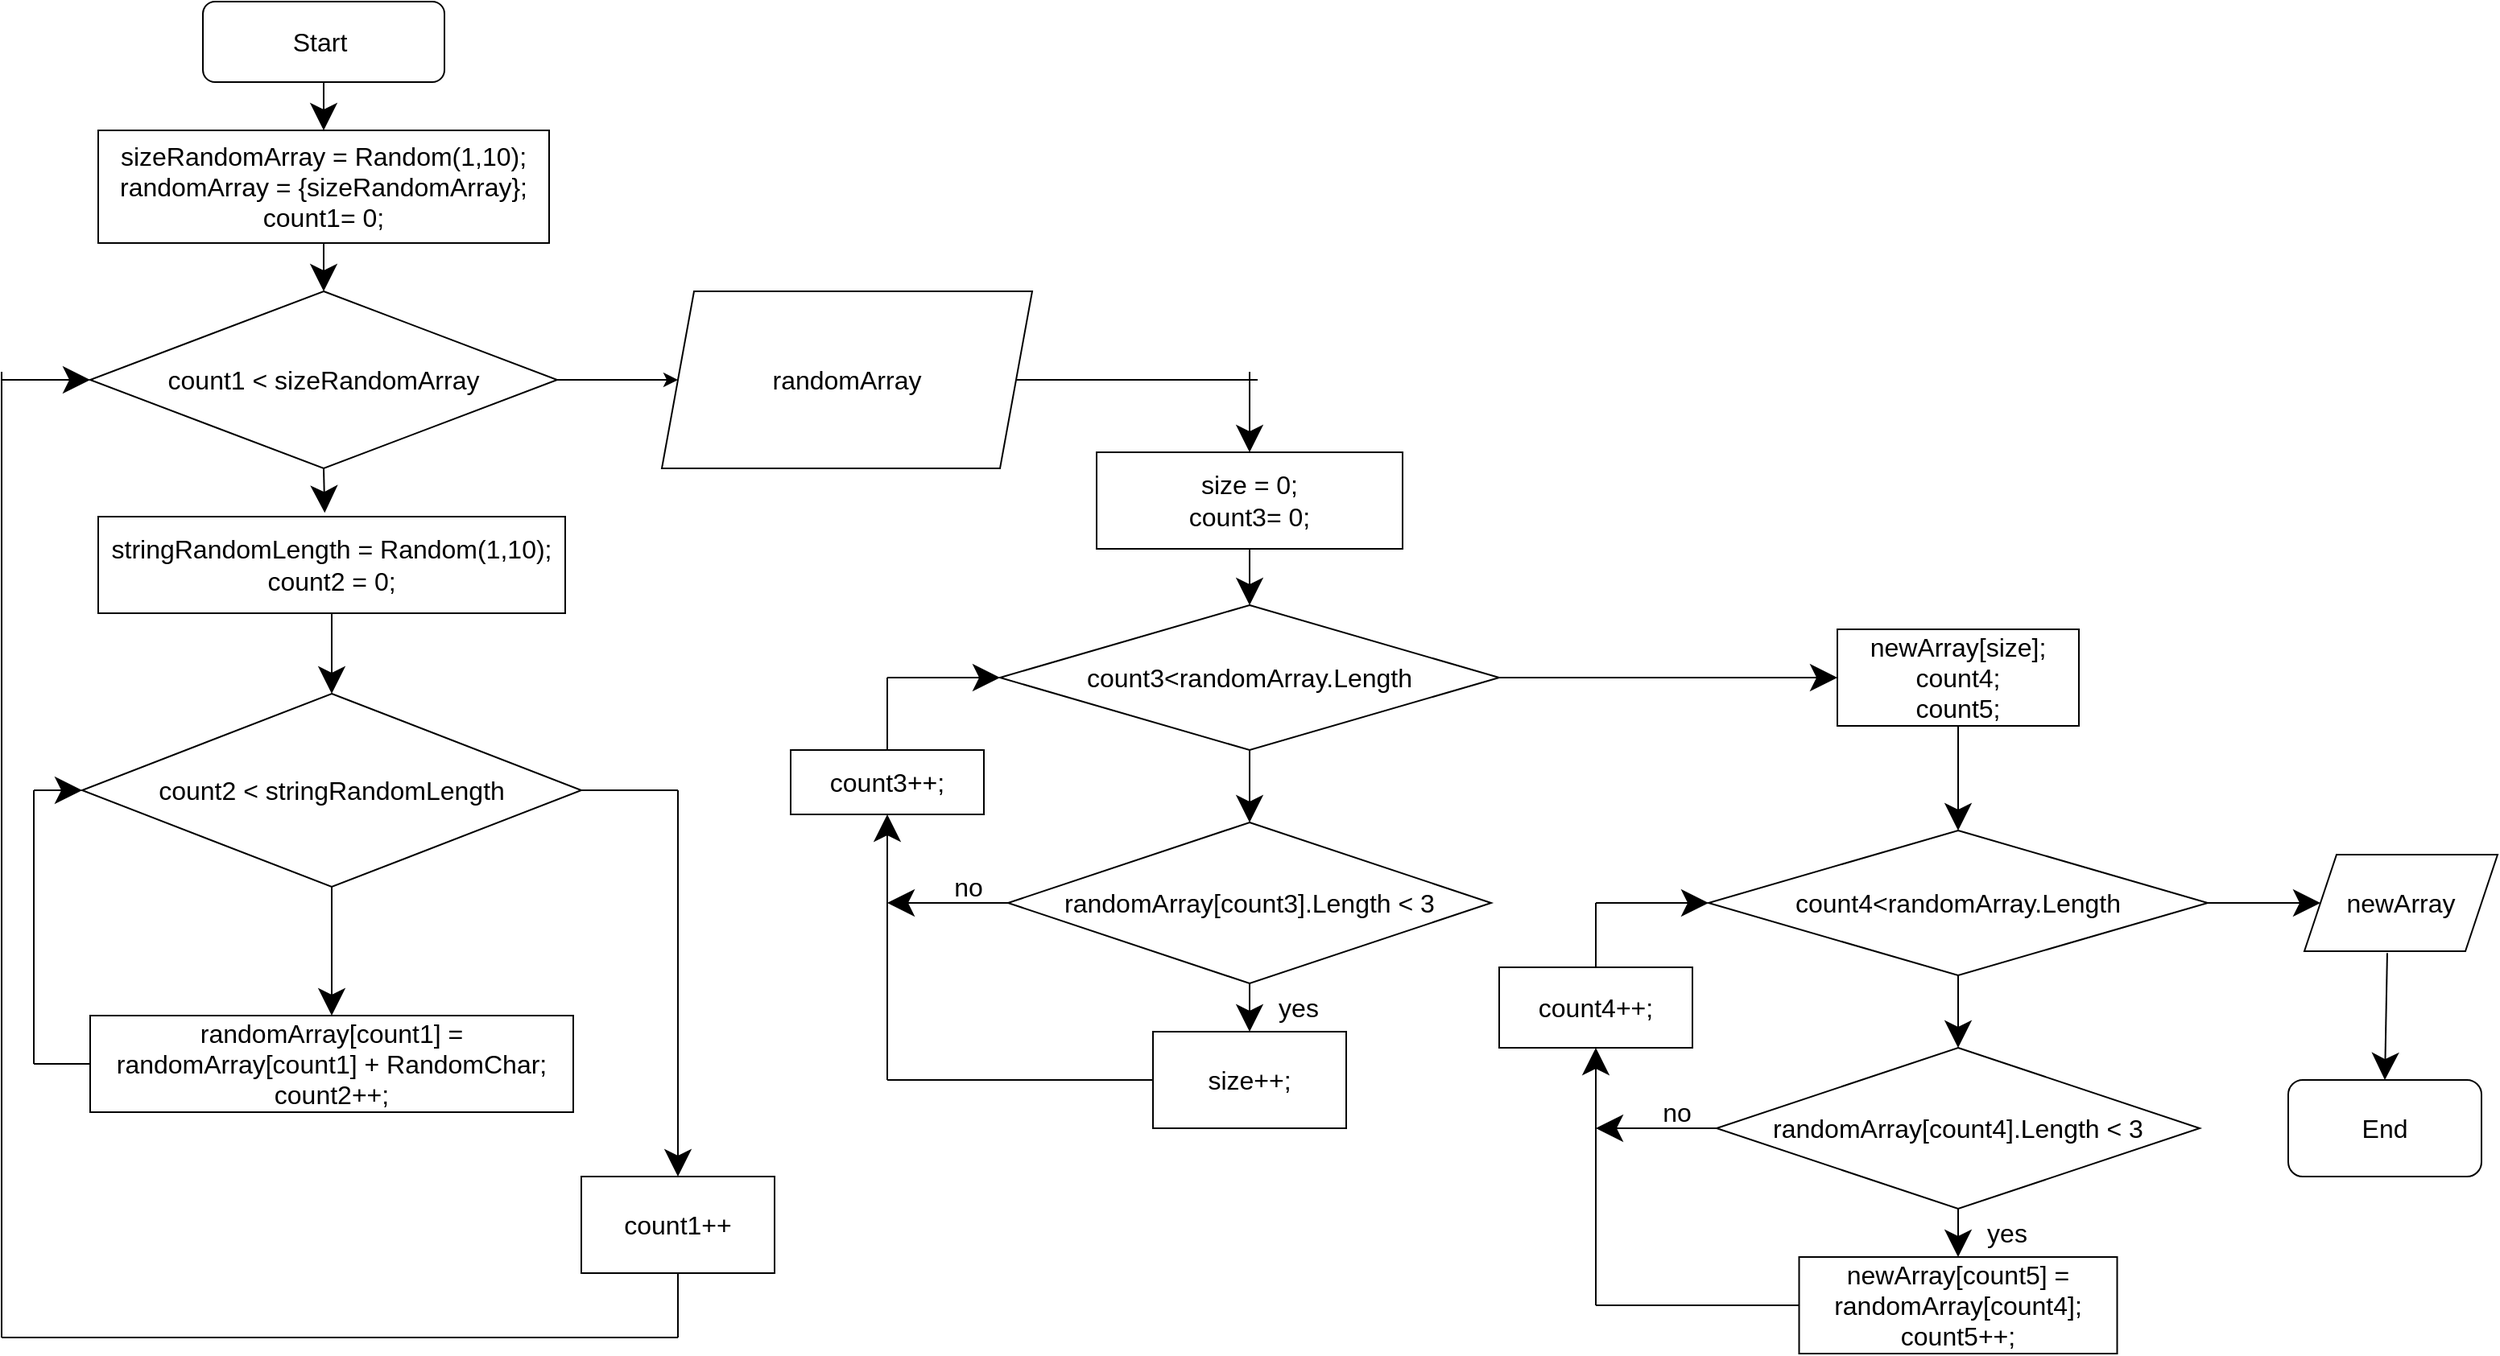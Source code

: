<mxfile version="20.6.0" type="device" pages="2"><diagram id="uVDQwKs4VyfqecEr76zb" name="Страница 1"><mxGraphModel dx="852" dy="427" grid="1" gridSize="10" guides="1" tooltips="1" connect="1" arrows="1" fold="1" page="1" pageScale="1" pageWidth="827" pageHeight="1169" math="0" shadow="0"><root><mxCell id="0"/><mxCell id="1" parent="0"/><mxCell id="crl4DcYy0J6W_6s_yPPT-1" value="&lt;font style=&quot;font-size: 16px;&quot;&gt;Start&amp;nbsp;&lt;/font&gt;" style="rounded=1;whiteSpace=wrap;html=1;" parent="1" vertex="1"><mxGeometry x="175" y="130" width="150" height="50" as="geometry"/></mxCell><mxCell id="crl4DcYy0J6W_6s_yPPT-2" value="sizeRandomArray = Random(1,10);&lt;br&gt;randomArray = {sizeRandomArray};&lt;br&gt;count1= 0;" style="rounded=0;whiteSpace=wrap;html=1;fontSize=16;" parent="1" vertex="1"><mxGeometry x="110" y="210" width="280" height="70" as="geometry"/></mxCell><mxCell id="crl4DcYy0J6W_6s_yPPT-6" style="edgeStyle=orthogonalEdgeStyle;rounded=0;orthogonalLoop=1;jettySize=auto;html=1;fontSize=16;exitX=1;exitY=0.5;exitDx=0;exitDy=0;" parent="1" source="crl4DcYy0J6W_6s_yPPT-3" edge="1"><mxGeometry relative="1" as="geometry"><mxPoint x="470" y="365" as="targetPoint"/></mxGeometry></mxCell><mxCell id="crl4DcYy0J6W_6s_yPPT-3" value="count1 &amp;lt; sizeRandomArray" style="rhombus;whiteSpace=wrap;html=1;fontSize=16;" parent="1" vertex="1"><mxGeometry x="105" y="310" width="290" height="110" as="geometry"/></mxCell><mxCell id="crl4DcYy0J6W_6s_yPPT-9" value="randomArray[count1] = randomArray[count1] + RandomChar;&lt;br&gt;count2++;" style="rounded=0;whiteSpace=wrap;html=1;fontSize=16;" parent="1" vertex="1"><mxGeometry x="105" y="760" width="300" height="60" as="geometry"/></mxCell><mxCell id="2eibodqOvMoK4F0CtURA-8" value="" style="endArrow=none;html=1;rounded=0;fontSize=12;startSize=14;endSize=14;sourcePerimeterSpacing=8;targetPerimeterSpacing=8;curved=1;" parent="1" edge="1"><mxGeometry width="50" height="50" relative="1" as="geometry"><mxPoint x="70" y="620" as="sourcePoint"/><mxPoint x="70" y="790" as="targetPoint"/></mxGeometry></mxCell><mxCell id="2eibodqOvMoK4F0CtURA-9" value="" style="endArrow=none;html=1;rounded=0;fontSize=12;startSize=14;endSize=14;sourcePerimeterSpacing=8;targetPerimeterSpacing=8;curved=1;entryX=0;entryY=0.5;entryDx=0;entryDy=0;" parent="1" target="crl4DcYy0J6W_6s_yPPT-9" edge="1"><mxGeometry width="50" height="50" relative="1" as="geometry"><mxPoint x="70" y="790" as="sourcePoint"/><mxPoint x="460" y="580" as="targetPoint"/></mxGeometry></mxCell><mxCell id="2eibodqOvMoK4F0CtURA-12" value="" style="endArrow=classic;html=1;rounded=0;fontSize=12;startSize=14;endSize=14;sourcePerimeterSpacing=8;targetPerimeterSpacing=8;curved=1;entryX=0;entryY=0.5;entryDx=0;entryDy=0;" parent="1" edge="1"><mxGeometry width="50" height="50" relative="1" as="geometry"><mxPoint x="70" y="620" as="sourcePoint"/><mxPoint x="100" y="620" as="targetPoint"/></mxGeometry></mxCell><mxCell id="2eibodqOvMoK4F0CtURA-14" value="" style="endArrow=none;html=1;rounded=0;fontSize=12;startSize=14;endSize=14;sourcePerimeterSpacing=8;targetPerimeterSpacing=8;curved=1;entryX=1;entryY=0.5;entryDx=0;entryDy=0;" parent="1" edge="1"><mxGeometry width="50" height="50" relative="1" as="geometry"><mxPoint x="470" y="620" as="sourcePoint"/><mxPoint x="410" y="620" as="targetPoint"/></mxGeometry></mxCell><mxCell id="2eibodqOvMoK4F0CtURA-16" value="count1++" style="rounded=0;whiteSpace=wrap;html=1;fontSize=16;" parent="1" vertex="1"><mxGeometry x="410" y="860" width="120" height="60" as="geometry"/></mxCell><mxCell id="2eibodqOvMoK4F0CtURA-19" value="" style="endArrow=none;html=1;rounded=0;fontSize=12;startSize=14;endSize=14;sourcePerimeterSpacing=8;targetPerimeterSpacing=8;curved=1;" parent="1" edge="1"><mxGeometry width="50" height="50" relative="1" as="geometry"><mxPoint x="470" y="960" as="sourcePoint"/><mxPoint x="50" y="960" as="targetPoint"/></mxGeometry></mxCell><mxCell id="2eibodqOvMoK4F0CtURA-20" value="" style="endArrow=none;html=1;rounded=0;fontSize=12;startSize=14;endSize=14;sourcePerimeterSpacing=8;targetPerimeterSpacing=8;curved=1;" parent="1" edge="1"><mxGeometry width="50" height="50" relative="1" as="geometry"><mxPoint x="50" y="960" as="sourcePoint"/><mxPoint x="50" y="360" as="targetPoint"/></mxGeometry></mxCell><mxCell id="2eibodqOvMoK4F0CtURA-22" value="" style="endArrow=classic;html=1;rounded=0;fontSize=12;startSize=14;endSize=14;sourcePerimeterSpacing=8;targetPerimeterSpacing=8;curved=1;entryX=0;entryY=0.5;entryDx=0;entryDy=0;" parent="1" target="crl4DcYy0J6W_6s_yPPT-3" edge="1"><mxGeometry width="50" height="50" relative="1" as="geometry"><mxPoint x="50" y="365" as="sourcePoint"/><mxPoint x="430" y="450" as="targetPoint"/></mxGeometry></mxCell><mxCell id="2eibodqOvMoK4F0CtURA-25" value="" style="endArrow=classic;html=1;rounded=0;fontSize=12;startSize=14;endSize=14;sourcePerimeterSpacing=8;targetPerimeterSpacing=8;curved=1;exitX=0.5;exitY=1;exitDx=0;exitDy=0;entryX=0.5;entryY=0;entryDx=0;entryDy=0;" parent="1" source="crl4DcYy0J6W_6s_yPPT-2" target="crl4DcYy0J6W_6s_yPPT-3" edge="1"><mxGeometry width="50" height="50" relative="1" as="geometry"><mxPoint x="400" y="330" as="sourcePoint"/><mxPoint x="450" y="280" as="targetPoint"/></mxGeometry></mxCell><mxCell id="2eibodqOvMoK4F0CtURA-26" value="" style="endArrow=classic;html=1;rounded=0;fontSize=12;startSize=14;endSize=14;sourcePerimeterSpacing=8;targetPerimeterSpacing=8;curved=1;exitX=0.5;exitY=1;exitDx=0;exitDy=0;entryX=0.5;entryY=0;entryDx=0;entryDy=0;" parent="1" source="crl4DcYy0J6W_6s_yPPT-1" target="crl4DcYy0J6W_6s_yPPT-2" edge="1"><mxGeometry width="50" height="50" relative="1" as="geometry"><mxPoint x="400" y="330" as="sourcePoint"/><mxPoint x="450" y="280" as="targetPoint"/></mxGeometry></mxCell><mxCell id="2eibodqOvMoK4F0CtURA-30" value="" style="endArrow=classic;html=1;rounded=0;fontSize=12;startSize=14;endSize=14;sourcePerimeterSpacing=8;targetPerimeterSpacing=8;curved=1;entryX=0.5;entryY=0;entryDx=0;entryDy=0;" parent="1" target="2eibodqOvMoK4F0CtURA-16" edge="1"><mxGeometry width="50" height="50" relative="1" as="geometry"><mxPoint x="470" y="620" as="sourcePoint"/><mxPoint x="270" y="780" as="targetPoint"/></mxGeometry></mxCell><mxCell id="2eibodqOvMoK4F0CtURA-31" value="" style="endArrow=none;html=1;rounded=0;fontSize=12;startSize=14;endSize=14;sourcePerimeterSpacing=8;targetPerimeterSpacing=8;curved=1;exitX=0.5;exitY=1;exitDx=0;exitDy=0;" parent="1" source="2eibodqOvMoK4F0CtURA-16" edge="1"><mxGeometry width="50" height="50" relative="1" as="geometry"><mxPoint x="220" y="830" as="sourcePoint"/><mxPoint x="470" y="960" as="targetPoint"/></mxGeometry></mxCell><mxCell id="2eibodqOvMoK4F0CtURA-32" value="stringRandomLength = Random(1,10);&lt;br&gt;count2 = 0;" style="rounded=0;whiteSpace=wrap;html=1;fontSize=16;" parent="1" vertex="1"><mxGeometry x="110" y="450" width="290" height="60" as="geometry"/></mxCell><mxCell id="2eibodqOvMoK4F0CtURA-33" value="count2 &amp;lt; stringRandomLength" style="rhombus;whiteSpace=wrap;html=1;fontSize=16;" parent="1" vertex="1"><mxGeometry x="100" y="560" width="310" height="120" as="geometry"/></mxCell><mxCell id="2eibodqOvMoK4F0CtURA-34" value="" style="endArrow=classic;html=1;rounded=0;fontSize=12;startSize=14;endSize=14;sourcePerimeterSpacing=8;targetPerimeterSpacing=8;curved=1;exitX=0.5;exitY=1;exitDx=0;exitDy=0;entryX=0.5;entryY=0;entryDx=0;entryDy=0;" parent="1" source="2eibodqOvMoK4F0CtURA-33" target="crl4DcYy0J6W_6s_yPPT-9" edge="1"><mxGeometry width="50" height="50" relative="1" as="geometry"><mxPoint x="380" y="700" as="sourcePoint"/><mxPoint x="430" y="650" as="targetPoint"/></mxGeometry></mxCell><mxCell id="2eibodqOvMoK4F0CtURA-35" value="" style="endArrow=classic;html=1;rounded=0;fontSize=12;startSize=14;endSize=14;sourcePerimeterSpacing=8;targetPerimeterSpacing=8;curved=1;exitX=0.5;exitY=1;exitDx=0;exitDy=0;entryX=0.485;entryY=-0.04;entryDx=0;entryDy=0;entryPerimeter=0;" parent="1" source="crl4DcYy0J6W_6s_yPPT-3" target="2eibodqOvMoK4F0CtURA-32" edge="1"><mxGeometry width="50" height="50" relative="1" as="geometry"><mxPoint x="380" y="600" as="sourcePoint"/><mxPoint x="430" y="550" as="targetPoint"/></mxGeometry></mxCell><mxCell id="2eibodqOvMoK4F0CtURA-36" value="" style="endArrow=classic;html=1;rounded=0;fontSize=12;startSize=14;endSize=14;sourcePerimeterSpacing=8;targetPerimeterSpacing=8;curved=1;exitX=0.5;exitY=1;exitDx=0;exitDy=0;entryX=0.5;entryY=0;entryDx=0;entryDy=0;" parent="1" source="2eibodqOvMoK4F0CtURA-32" target="2eibodqOvMoK4F0CtURA-33" edge="1"><mxGeometry width="50" height="50" relative="1" as="geometry"><mxPoint x="400" y="670" as="sourcePoint"/><mxPoint x="450" y="620" as="targetPoint"/></mxGeometry></mxCell><mxCell id="2eibodqOvMoK4F0CtURA-37" value="randomArray" style="shape=parallelogram;perimeter=parallelogramPerimeter;whiteSpace=wrap;html=1;fixedSize=1;fontSize=16;" parent="1" vertex="1"><mxGeometry x="460" y="310" width="230" height="110" as="geometry"/></mxCell><mxCell id="2eibodqOvMoK4F0CtURA-42" value="" style="endArrow=classic;html=1;rounded=0;fontSize=12;startSize=14;endSize=14;sourcePerimeterSpacing=8;targetPerimeterSpacing=8;curved=1;entryX=0.5;entryY=0;entryDx=0;entryDy=0;" parent="1" target="2eibodqOvMoK4F0CtURA-45" edge="1"><mxGeometry width="50" height="50" relative="1" as="geometry"><mxPoint x="825" y="360" as="sourcePoint"/><mxPoint x="780" y="365" as="targetPoint"/></mxGeometry></mxCell><mxCell id="2eibodqOvMoK4F0CtURA-45" value="size = 0;&lt;br&gt;count3= 0;" style="rounded=0;whiteSpace=wrap;html=1;fontSize=16;" parent="1" vertex="1"><mxGeometry x="730" y="410" width="190" height="60" as="geometry"/></mxCell><mxCell id="2eibodqOvMoK4F0CtURA-47" value="count3&amp;lt;randomArray.Length" style="rhombus;whiteSpace=wrap;html=1;fontSize=16;" parent="1" vertex="1"><mxGeometry x="670" y="505" width="310" height="90" as="geometry"/></mxCell><mxCell id="2eibodqOvMoK4F0CtURA-48" value="randomArray[count3].Length &amp;lt; 3" style="rhombus;whiteSpace=wrap;html=1;fontSize=16;" parent="1" vertex="1"><mxGeometry x="675" y="640" width="300" height="100" as="geometry"/></mxCell><mxCell id="2eibodqOvMoK4F0CtURA-49" value="size++;" style="rounded=0;whiteSpace=wrap;html=1;fontSize=16;" parent="1" vertex="1"><mxGeometry x="765" y="770" width="120" height="60" as="geometry"/></mxCell><mxCell id="2eibodqOvMoK4F0CtURA-51" value="" style="endArrow=classic;html=1;rounded=0;fontSize=12;startSize=14;endSize=14;sourcePerimeterSpacing=8;targetPerimeterSpacing=8;curved=1;exitX=0.5;exitY=1;exitDx=0;exitDy=0;entryX=0.5;entryY=0;entryDx=0;entryDy=0;" parent="1" source="2eibodqOvMoK4F0CtURA-48" target="2eibodqOvMoK4F0CtURA-49" edge="1"><mxGeometry width="50" height="50" relative="1" as="geometry"><mxPoint x="420" y="660" as="sourcePoint"/><mxPoint x="470" y="610" as="targetPoint"/></mxGeometry></mxCell><mxCell id="2eibodqOvMoK4F0CtURA-52" value="" style="endArrow=classic;html=1;rounded=0;fontSize=12;startSize=14;endSize=14;sourcePerimeterSpacing=8;targetPerimeterSpacing=8;curved=1;exitX=0.5;exitY=1;exitDx=0;exitDy=0;entryX=0.5;entryY=0;entryDx=0;entryDy=0;" parent="1" source="2eibodqOvMoK4F0CtURA-47" target="2eibodqOvMoK4F0CtURA-48" edge="1"><mxGeometry width="50" height="50" relative="1" as="geometry"><mxPoint x="420" y="660" as="sourcePoint"/><mxPoint x="470" y="610" as="targetPoint"/></mxGeometry></mxCell><mxCell id="2eibodqOvMoK4F0CtURA-53" value="" style="endArrow=classic;html=1;rounded=0;fontSize=12;startSize=14;endSize=14;sourcePerimeterSpacing=8;targetPerimeterSpacing=8;curved=1;exitX=0.5;exitY=1;exitDx=0;exitDy=0;entryX=0.5;entryY=0;entryDx=0;entryDy=0;" parent="1" source="2eibodqOvMoK4F0CtURA-45" target="2eibodqOvMoK4F0CtURA-47" edge="1"><mxGeometry width="50" height="50" relative="1" as="geometry"><mxPoint x="420" y="660" as="sourcePoint"/><mxPoint x="470" y="610" as="targetPoint"/></mxGeometry></mxCell><mxCell id="2eibodqOvMoK4F0CtURA-54" value="count3++;" style="rounded=0;whiteSpace=wrap;html=1;fontSize=16;" parent="1" vertex="1"><mxGeometry x="540" y="595" width="120" height="40" as="geometry"/></mxCell><mxCell id="2eibodqOvMoK4F0CtURA-55" value="" style="endArrow=classic;html=1;rounded=0;fontSize=12;startSize=14;endSize=14;sourcePerimeterSpacing=8;targetPerimeterSpacing=8;curved=1;entryX=0.5;entryY=1;entryDx=0;entryDy=0;" parent="1" target="2eibodqOvMoK4F0CtURA-54" edge="1"><mxGeometry width="50" height="50" relative="1" as="geometry"><mxPoint x="600" y="800" as="sourcePoint"/><mxPoint x="470" y="610" as="targetPoint"/></mxGeometry></mxCell><mxCell id="2eibodqOvMoK4F0CtURA-56" value="" style="endArrow=none;html=1;rounded=0;fontSize=12;startSize=14;endSize=14;sourcePerimeterSpacing=8;targetPerimeterSpacing=8;curved=1;entryX=0;entryY=0.5;entryDx=0;entryDy=0;" parent="1" target="2eibodqOvMoK4F0CtURA-49" edge="1"><mxGeometry width="50" height="50" relative="1" as="geometry"><mxPoint x="600" y="800" as="sourcePoint"/><mxPoint x="470" y="610" as="targetPoint"/></mxGeometry></mxCell><mxCell id="2eibodqOvMoK4F0CtURA-57" value="" style="endArrow=classic;html=1;rounded=0;fontSize=12;startSize=14;endSize=14;sourcePerimeterSpacing=8;targetPerimeterSpacing=8;curved=1;exitX=0;exitY=0.5;exitDx=0;exitDy=0;" parent="1" source="2eibodqOvMoK4F0CtURA-48" edge="1"><mxGeometry width="50" height="50" relative="1" as="geometry"><mxPoint x="420" y="660" as="sourcePoint"/><mxPoint x="600" y="690" as="targetPoint"/></mxGeometry></mxCell><mxCell id="2eibodqOvMoK4F0CtURA-58" value="" style="endArrow=classic;html=1;rounded=0;fontSize=12;startSize=14;endSize=14;sourcePerimeterSpacing=8;targetPerimeterSpacing=8;curved=1;entryX=0;entryY=0.5;entryDx=0;entryDy=0;" parent="1" target="2eibodqOvMoK4F0CtURA-47" edge="1"><mxGeometry width="50" height="50" relative="1" as="geometry"><mxPoint x="600" y="550" as="sourcePoint"/><mxPoint x="470" y="610" as="targetPoint"/></mxGeometry></mxCell><mxCell id="2eibodqOvMoK4F0CtURA-59" value="" style="endArrow=none;html=1;rounded=0;fontSize=12;startSize=14;endSize=14;sourcePerimeterSpacing=8;targetPerimeterSpacing=8;curved=1;exitX=0.5;exitY=0;exitDx=0;exitDy=0;" parent="1" source="2eibodqOvMoK4F0CtURA-54" edge="1"><mxGeometry width="50" height="50" relative="1" as="geometry"><mxPoint x="420" y="660" as="sourcePoint"/><mxPoint x="600" y="550" as="targetPoint"/></mxGeometry></mxCell><mxCell id="2eibodqOvMoK4F0CtURA-60" value="yes" style="text;html=1;align=center;verticalAlign=middle;resizable=0;points=[];autosize=1;strokeColor=none;fillColor=none;fontSize=16;" parent="1" vertex="1"><mxGeometry x="830" y="740" width="50" height="30" as="geometry"/></mxCell><mxCell id="2eibodqOvMoK4F0CtURA-61" value="no" style="text;html=1;align=center;verticalAlign=middle;resizable=0;points=[];autosize=1;strokeColor=none;fillColor=none;fontSize=16;" parent="1" vertex="1"><mxGeometry x="630" y="665" width="40" height="30" as="geometry"/></mxCell><mxCell id="2eibodqOvMoK4F0CtURA-62" value="" style="endArrow=classic;html=1;rounded=0;fontSize=12;startSize=14;endSize=14;sourcePerimeterSpacing=8;targetPerimeterSpacing=8;curved=1;exitX=1;exitY=0.5;exitDx=0;exitDy=0;entryX=0;entryY=0.5;entryDx=0;entryDy=0;" parent="1" source="2eibodqOvMoK4F0CtURA-47" target="2eibodqOvMoK4F0CtURA-63" edge="1"><mxGeometry width="50" height="50" relative="1" as="geometry"><mxPoint x="480" y="660" as="sourcePoint"/><mxPoint x="1030" y="550" as="targetPoint"/></mxGeometry></mxCell><mxCell id="2eibodqOvMoK4F0CtURA-63" value="newArray[size];&lt;br&gt;count4;&lt;br&gt;count5;" style="rounded=0;whiteSpace=wrap;html=1;fontSize=16;" parent="1" vertex="1"><mxGeometry x="1190" y="520" width="150" height="60" as="geometry"/></mxCell><mxCell id="2eibodqOvMoK4F0CtURA-64" value="randomArray[count4].Length &amp;lt; 3" style="rhombus;whiteSpace=wrap;html=1;fontSize=16;" parent="1" vertex="1"><mxGeometry x="1115" y="780" width="300" height="100" as="geometry"/></mxCell><mxCell id="2eibodqOvMoK4F0CtURA-66" value="" style="endArrow=classic;html=1;rounded=0;fontSize=12;startSize=14;endSize=14;sourcePerimeterSpacing=8;targetPerimeterSpacing=8;curved=1;exitX=0.5;exitY=1;exitDx=0;exitDy=0;entryX=0.5;entryY=0;entryDx=0;entryDy=0;" parent="1" source="2eibodqOvMoK4F0CtURA-64" edge="1"><mxGeometry width="50" height="50" relative="1" as="geometry"><mxPoint x="860" y="800" as="sourcePoint"/><mxPoint x="1265" y="910" as="targetPoint"/></mxGeometry></mxCell><mxCell id="2eibodqOvMoK4F0CtURA-67" value="" style="endArrow=classic;html=1;rounded=0;fontSize=12;startSize=14;endSize=14;sourcePerimeterSpacing=8;targetPerimeterSpacing=8;curved=1;exitX=0.5;exitY=1;exitDx=0;exitDy=0;entryX=0.5;entryY=0;entryDx=0;entryDy=0;" parent="1" source="2eibodqOvMoK4F0CtURA-76" target="2eibodqOvMoK4F0CtURA-64" edge="1"><mxGeometry width="50" height="50" relative="1" as="geometry"><mxPoint x="860" y="800" as="sourcePoint"/><mxPoint x="910" y="750" as="targetPoint"/></mxGeometry></mxCell><mxCell id="2eibodqOvMoK4F0CtURA-69" value="" style="endArrow=classic;html=1;rounded=0;fontSize=12;startSize=14;endSize=14;sourcePerimeterSpacing=8;targetPerimeterSpacing=8;curved=1;entryX=0.5;entryY=1;entryDx=0;entryDy=0;" parent="1" target="2eibodqOvMoK4F0CtURA-81" edge="1"><mxGeometry width="50" height="50" relative="1" as="geometry"><mxPoint x="1040" y="940" as="sourcePoint"/><mxPoint x="1040" y="775" as="targetPoint"/></mxGeometry></mxCell><mxCell id="2eibodqOvMoK4F0CtURA-70" value="" style="endArrow=none;html=1;rounded=0;fontSize=12;startSize=14;endSize=14;sourcePerimeterSpacing=8;targetPerimeterSpacing=8;curved=1;entryX=0;entryY=0.5;entryDx=0;entryDy=0;" parent="1" edge="1"><mxGeometry width="50" height="50" relative="1" as="geometry"><mxPoint x="1040" y="940" as="sourcePoint"/><mxPoint x="1205" y="940" as="targetPoint"/></mxGeometry></mxCell><mxCell id="2eibodqOvMoK4F0CtURA-71" value="" style="endArrow=classic;html=1;rounded=0;fontSize=12;startSize=14;endSize=14;sourcePerimeterSpacing=8;targetPerimeterSpacing=8;curved=1;exitX=0;exitY=0.5;exitDx=0;exitDy=0;" parent="1" source="2eibodqOvMoK4F0CtURA-64" edge="1"><mxGeometry width="50" height="50" relative="1" as="geometry"><mxPoint x="860" y="800" as="sourcePoint"/><mxPoint x="1040" y="830" as="targetPoint"/></mxGeometry></mxCell><mxCell id="2eibodqOvMoK4F0CtURA-72" value="" style="endArrow=classic;html=1;rounded=0;fontSize=12;startSize=14;endSize=14;sourcePerimeterSpacing=8;targetPerimeterSpacing=8;curved=1;entryX=0;entryY=0.5;entryDx=0;entryDy=0;" parent="1" target="2eibodqOvMoK4F0CtURA-76" edge="1"><mxGeometry width="50" height="50" relative="1" as="geometry"><mxPoint x="1040" y="690" as="sourcePoint"/><mxPoint x="910" y="750" as="targetPoint"/></mxGeometry></mxCell><mxCell id="2eibodqOvMoK4F0CtURA-73" value="" style="endArrow=none;html=1;rounded=0;fontSize=12;startSize=14;endSize=14;sourcePerimeterSpacing=8;targetPerimeterSpacing=8;curved=1;exitX=0.5;exitY=0;exitDx=0;exitDy=0;" parent="1" source="2eibodqOvMoK4F0CtURA-81" edge="1"><mxGeometry width="50" height="50" relative="1" as="geometry"><mxPoint x="1040" y="735" as="sourcePoint"/><mxPoint x="1040" y="690" as="targetPoint"/></mxGeometry></mxCell><mxCell id="2eibodqOvMoK4F0CtURA-74" value="yes" style="text;html=1;align=center;verticalAlign=middle;resizable=0;points=[];autosize=1;strokeColor=none;fillColor=none;fontSize=16;" parent="1" vertex="1"><mxGeometry x="1270" y="880" width="50" height="30" as="geometry"/></mxCell><mxCell id="2eibodqOvMoK4F0CtURA-75" value="no" style="text;html=1;align=center;verticalAlign=middle;resizable=0;points=[];autosize=1;strokeColor=none;fillColor=none;fontSize=16;" parent="1" vertex="1"><mxGeometry x="1070" y="805" width="40" height="30" as="geometry"/></mxCell><mxCell id="2eibodqOvMoK4F0CtURA-76" value="count4&amp;lt;randomArray.Length" style="rhombus;whiteSpace=wrap;html=1;fontSize=16;" parent="1" vertex="1"><mxGeometry x="1110" y="645" width="310" height="90" as="geometry"/></mxCell><mxCell id="2eibodqOvMoK4F0CtURA-77" value="" style="endArrow=classic;html=1;rounded=0;fontSize=12;startSize=14;endSize=14;sourcePerimeterSpacing=8;targetPerimeterSpacing=8;curved=1;exitX=0.5;exitY=1;exitDx=0;exitDy=0;entryX=0.5;entryY=0;entryDx=0;entryDy=0;" parent="1" source="2eibodqOvMoK4F0CtURA-63" target="2eibodqOvMoK4F0CtURA-76" edge="1"><mxGeometry width="50" height="50" relative="1" as="geometry"><mxPoint x="1265" y="610" as="sourcePoint"/><mxPoint x="910" y="750" as="targetPoint"/></mxGeometry></mxCell><mxCell id="2eibodqOvMoK4F0CtURA-80" value="newArray[count5] = randomArray[count4];&lt;br&gt;count5++;" style="rounded=0;whiteSpace=wrap;html=1;fontSize=16;" parent="1" vertex="1"><mxGeometry x="1166.25" y="910" width="197.5" height="60" as="geometry"/></mxCell><mxCell id="2eibodqOvMoK4F0CtURA-81" value="count4++;" style="rounded=0;whiteSpace=wrap;html=1;fontSize=16;" parent="1" vertex="1"><mxGeometry x="980" y="730" width="120" height="50" as="geometry"/></mxCell><mxCell id="2eibodqOvMoK4F0CtURA-82" value="" style="endArrow=none;html=1;rounded=0;fontSize=12;startSize=14;endSize=14;sourcePerimeterSpacing=8;targetPerimeterSpacing=8;curved=1;exitX=1;exitY=0.5;exitDx=0;exitDy=0;" parent="1" source="2eibodqOvMoK4F0CtURA-37" edge="1"><mxGeometry width="50" height="50" relative="1" as="geometry"><mxPoint x="700" y="360" as="sourcePoint"/><mxPoint x="830" y="365" as="targetPoint"/></mxGeometry></mxCell><mxCell id="2eibodqOvMoK4F0CtURA-83" value="newArray" style="shape=parallelogram;perimeter=parallelogramPerimeter;whiteSpace=wrap;html=1;fixedSize=1;fontSize=16;" parent="1" vertex="1"><mxGeometry x="1480" y="660" width="120" height="60" as="geometry"/></mxCell><mxCell id="2eibodqOvMoK4F0CtURA-84" value="" style="endArrow=classic;html=1;rounded=0;fontSize=12;startSize=14;endSize=14;sourcePerimeterSpacing=8;targetPerimeterSpacing=8;curved=1;exitX=1;exitY=0.5;exitDx=0;exitDy=0;entryX=0;entryY=0.5;entryDx=0;entryDy=0;" parent="1" source="2eibodqOvMoK4F0CtURA-76" target="2eibodqOvMoK4F0CtURA-83" edge="1"><mxGeometry width="50" height="50" relative="1" as="geometry"><mxPoint x="790" y="840" as="sourcePoint"/><mxPoint x="840" y="790" as="targetPoint"/></mxGeometry></mxCell><mxCell id="2eibodqOvMoK4F0CtURA-85" value="End" style="rounded=1;whiteSpace=wrap;html=1;fontSize=16;" parent="1" vertex="1"><mxGeometry x="1470" y="800" width="120" height="60" as="geometry"/></mxCell><mxCell id="2eibodqOvMoK4F0CtURA-86" value="" style="endArrow=classic;html=1;rounded=0;fontSize=12;startSize=14;endSize=14;sourcePerimeterSpacing=8;targetPerimeterSpacing=8;curved=1;exitX=0.429;exitY=1.018;exitDx=0;exitDy=0;exitPerimeter=0;entryX=0.5;entryY=0;entryDx=0;entryDy=0;" parent="1" source="2eibodqOvMoK4F0CtURA-83" target="2eibodqOvMoK4F0CtURA-85" edge="1"><mxGeometry width="50" height="50" relative="1" as="geometry"><mxPoint x="790" y="840" as="sourcePoint"/><mxPoint x="840" y="790" as="targetPoint"/></mxGeometry></mxCell></root></mxGraphModel></diagram><diagram id="L1zcO-BglEb0scD9ZRqv" name="Страница 2"><mxGraphModel dx="764" dy="370" grid="1" gridSize="10" guides="1" tooltips="1" connect="1" arrows="1" fold="1" page="1" pageScale="1" pageWidth="827" pageHeight="1169" math="0" shadow="0"><root><mxCell id="0"/><mxCell id="1" parent="0"/><mxCell id="vztZiw2KOursGV1dBHS_-87" value="" style="group" vertex="1" connectable="0" parent="1"><mxGeometry x="154" y="10" width="520" height="480" as="geometry"/></mxCell><mxCell id="vztZiw2KOursGV1dBHS_-1" value="" style="rounded=0;whiteSpace=wrap;html=1;" vertex="1" parent="vztZiw2KOursGV1dBHS_-87"><mxGeometry width="520" height="480" as="geometry"/></mxCell><mxCell id="vztZiw2KOursGV1dBHS_-2" value="Uml - диаграмма пакетов" style="text;html=1;strokeColor=none;fillColor=none;align=center;verticalAlign=middle;whiteSpace=wrap;rounded=0;" vertex="1" parent="vztZiw2KOursGV1dBHS_-87"><mxGeometry x="170" width="160" height="30" as="geometry"/></mxCell><mxCell id="vztZiw2KOursGV1dBHS_-10" value="Models" style="text;html=1;strokeColor=none;fillColor=none;align=center;verticalAlign=middle;whiteSpace=wrap;rounded=0;" vertex="1" parent="vztZiw2KOursGV1dBHS_-87"><mxGeometry x="110" y="50" width="60" height="30" as="geometry"/></mxCell><mxCell id="vztZiw2KOursGV1dBHS_-11" value="View" style="text;html=1;strokeColor=none;fillColor=none;align=center;verticalAlign=middle;whiteSpace=wrap;rounded=0;" vertex="1" parent="vztZiw2KOursGV1dBHS_-87"><mxGeometry x="320" y="50" width="60" height="30" as="geometry"/></mxCell><mxCell id="vztZiw2KOursGV1dBHS_-12" value="Controllers" style="text;html=1;strokeColor=none;fillColor=none;align=center;verticalAlign=middle;whiteSpace=wrap;rounded=0;" vertex="1" parent="vztZiw2KOursGV1dBHS_-87"><mxGeometry x="320" y="210" width="60" height="30" as="geometry"/></mxCell><mxCell id="vztZiw2KOursGV1dBHS_-13" value="Repository" style="text;html=1;strokeColor=none;fillColor=none;align=center;verticalAlign=middle;whiteSpace=wrap;rounded=0;" vertex="1" parent="vztZiw2KOursGV1dBHS_-87"><mxGeometry x="110" y="210" width="60" height="30" as="geometry"/></mxCell><mxCell id="vztZiw2KOursGV1dBHS_-14" value="DataBase" style="text;html=1;strokeColor=none;fillColor=none;align=center;verticalAlign=middle;whiteSpace=wrap;rounded=0;" vertex="1" parent="vztZiw2KOursGV1dBHS_-87"><mxGeometry x="220" y="370" width="60" height="30" as="geometry"/></mxCell><mxCell id="vztZiw2KOursGV1dBHS_-39" value="" style="shape=folder;fontStyle=1;spacingTop=10;tabWidth=40;tabHeight=14;tabPosition=left;html=1;" vertex="1" parent="vztZiw2KOursGV1dBHS_-87"><mxGeometry x="60" y="60" width="160" height="120" as="geometry"/></mxCell><mxCell id="vztZiw2KOursGV1dBHS_-43" value="" style="shape=folder;fontStyle=1;spacingTop=10;tabWidth=40;tabHeight=14;tabPosition=left;html=1;" vertex="1" parent="vztZiw2KOursGV1dBHS_-87"><mxGeometry x="180" y="380" width="110" height="70" as="geometry"/></mxCell><mxCell id="vztZiw2KOursGV1dBHS_-45" value="&lt;span style=&quot;font-size: 8px;&quot;&gt;User&lt;/span&gt;" style="shape=folder;fontStyle=1;spacingTop=10;tabWidth=40;tabHeight=14;tabPosition=left;html=1;" vertex="1" parent="vztZiw2KOursGV1dBHS_-87"><mxGeometry x="70" y="80" width="40" height="40" as="geometry"/></mxCell><mxCell id="vztZiw2KOursGV1dBHS_-46" value="&lt;font style=&quot;font-size: 8px;&quot;&gt;Sub&lt;/font&gt;" style="shape=folder;fontStyle=1;spacingTop=10;tabWidth=40;tabHeight=14;tabPosition=left;html=1;" vertex="1" parent="vztZiw2KOursGV1dBHS_-87"><mxGeometry x="120" y="80" width="40" height="40" as="geometry"/></mxCell><mxCell id="vztZiw2KOursGV1dBHS_-47" value="&lt;font style=&quot;font-size: 8px;&quot;&gt;Route&lt;/font&gt;" style="shape=folder;fontStyle=1;spacingTop=10;tabWidth=40;tabHeight=14;tabPosition=left;html=1;" vertex="1" parent="vztZiw2KOursGV1dBHS_-87"><mxGeometry x="70" y="130" width="40" height="40" as="geometry"/></mxCell><mxCell id="vztZiw2KOursGV1dBHS_-48" value="&lt;font style=&quot;font-size: 8px;&quot;&gt;Event&lt;/font&gt;" style="shape=folder;fontStyle=1;spacingTop=10;tabWidth=40;tabHeight=14;tabPosition=left;html=1;" vertex="1" parent="vztZiw2KOursGV1dBHS_-87"><mxGeometry x="120" y="130" width="40" height="40" as="geometry"/></mxCell><mxCell id="vztZiw2KOursGV1dBHS_-49" value="&lt;font style=&quot;font-size: 8px;&quot;&gt;Order&lt;/font&gt;" style="shape=folder;fontStyle=1;spacingTop=10;tabWidth=40;tabHeight=14;tabPosition=left;html=1;" vertex="1" parent="vztZiw2KOursGV1dBHS_-87"><mxGeometry x="170" y="100" width="40" height="40" as="geometry"/></mxCell><mxCell id="vztZiw2KOursGV1dBHS_-51" value="" style="shape=folder;fontStyle=1;spacingTop=10;tabWidth=40;tabHeight=14;tabPosition=left;html=1;" vertex="1" parent="vztZiw2KOursGV1dBHS_-87"><mxGeometry x="280" y="60" width="160" height="120" as="geometry"/></mxCell><mxCell id="vztZiw2KOursGV1dBHS_-52" value="&lt;font style=&quot;font-size: 8px;&quot;&gt;View&lt;/font&gt;" style="shape=folder;fontStyle=1;spacingTop=10;tabWidth=40;tabHeight=14;tabPosition=left;html=1;" vertex="1" parent="vztZiw2KOursGV1dBHS_-87"><mxGeometry x="290" y="80" width="40" height="40" as="geometry"/></mxCell><mxCell id="vztZiw2KOursGV1dBHS_-57" value="" style="shape=folder;fontStyle=1;spacingTop=10;tabWidth=40;tabHeight=14;tabPosition=left;html=1;" vertex="1" parent="vztZiw2KOursGV1dBHS_-87"><mxGeometry x="60" y="220" width="160" height="120" as="geometry"/></mxCell><mxCell id="vztZiw2KOursGV1dBHS_-58" value="&lt;font style=&quot;font-size: 8px;&quot;&gt;User&lt;br&gt;Repository&lt;br&gt;&lt;/font&gt;" style="shape=folder;fontStyle=1;spacingTop=10;tabWidth=40;tabHeight=14;tabPosition=left;html=1;" vertex="1" parent="vztZiw2KOursGV1dBHS_-87"><mxGeometry x="60" y="240" width="50" height="40" as="geometry"/></mxCell><mxCell id="vztZiw2KOursGV1dBHS_-59" value="&lt;font style=&quot;font-size: 8px;&quot;&gt;Sub&lt;br&gt;Repository&lt;br&gt;&lt;/font&gt;" style="shape=folder;fontStyle=1;spacingTop=10;tabWidth=40;tabHeight=14;tabPosition=left;html=1;" vertex="1" parent="vztZiw2KOursGV1dBHS_-87"><mxGeometry x="120" y="240" width="50" height="40" as="geometry"/></mxCell><mxCell id="vztZiw2KOursGV1dBHS_-60" value="&lt;font style=&quot;font-size: 8px;&quot;&gt;Route&lt;br&gt;Repository&lt;br&gt;&lt;/font&gt;" style="shape=folder;fontStyle=1;spacingTop=10;tabWidth=40;tabHeight=14;tabPosition=left;html=1;" vertex="1" parent="vztZiw2KOursGV1dBHS_-87"><mxGeometry x="60" y="290" width="50" height="40" as="geometry"/></mxCell><mxCell id="vztZiw2KOursGV1dBHS_-61" value="&lt;font style=&quot;font-size: 8px;&quot;&gt;Event&lt;br&gt;Repository&lt;br&gt;&lt;/font&gt;" style="shape=folder;fontStyle=1;spacingTop=10;tabWidth=40;tabHeight=14;tabPosition=left;html=1;" vertex="1" parent="vztZiw2KOursGV1dBHS_-87"><mxGeometry x="120" y="290" width="50" height="40" as="geometry"/></mxCell><mxCell id="vztZiw2KOursGV1dBHS_-62" value="&lt;font style=&quot;font-size: 8px;&quot;&gt;Order&lt;br&gt;Repository&lt;br&gt;&lt;/font&gt;" style="shape=folder;fontStyle=1;spacingTop=10;tabWidth=40;tabHeight=14;tabPosition=left;html=1;" vertex="1" parent="vztZiw2KOursGV1dBHS_-87"><mxGeometry x="170" y="270" width="50" height="40" as="geometry"/></mxCell><mxCell id="vztZiw2KOursGV1dBHS_-63" value="" style="shape=folder;fontStyle=1;spacingTop=10;tabWidth=40;tabHeight=14;tabPosition=left;html=1;" vertex="1" parent="vztZiw2KOursGV1dBHS_-87"><mxGeometry x="280" y="220" width="160" height="120" as="geometry"/></mxCell><mxCell id="vztZiw2KOursGV1dBHS_-64" value="&lt;font style=&quot;font-size: 8px;&quot;&gt;Main&lt;br&gt;Controller&lt;/font&gt;" style="shape=folder;fontStyle=1;spacingTop=10;tabWidth=40;tabHeight=14;tabPosition=left;html=1;" vertex="1" parent="vztZiw2KOursGV1dBHS_-87"><mxGeometry x="285" y="250" width="50" height="50" as="geometry"/></mxCell><mxCell id="vztZiw2KOursGV1dBHS_-71" value="&lt;font style=&quot;font-size: 8px;&quot;&gt;Data&lt;br&gt;Base&lt;br&gt;&lt;/font&gt;" style="shape=folder;fontStyle=1;spacingTop=10;tabWidth=40;tabHeight=14;tabPosition=left;html=1;" vertex="1" parent="vztZiw2KOursGV1dBHS_-87"><mxGeometry x="215" y="400" width="40" height="50" as="geometry"/></mxCell><mxCell id="vztZiw2KOursGV1dBHS_-72" value="" style="endArrow=open;endSize=12;dashed=1;html=1;rounded=0;fontSize=8;exitX=0.5;exitY=1;exitDx=0;exitDy=0;exitPerimeter=0;entryX=0.693;entryY=0.131;entryDx=0;entryDy=0;entryPerimeter=0;" edge="1" parent="vztZiw2KOursGV1dBHS_-87" source="vztZiw2KOursGV1dBHS_-51" target="vztZiw2KOursGV1dBHS_-63"><mxGeometry x="-0.811" y="-35" width="160" relative="1" as="geometry"><mxPoint x="150" y="260" as="sourcePoint"/><mxPoint x="410" y="230" as="targetPoint"/><Array as="points"><mxPoint x="391" y="210"/></Array><mxPoint as="offset"/></mxGeometry></mxCell><mxCell id="vztZiw2KOursGV1dBHS_-73" value="" style="endArrow=open;endSize=12;dashed=1;html=1;rounded=0;fontSize=8;entryX=0.5;entryY=1;entryDx=0;entryDy=0;entryPerimeter=0;exitX=0.796;exitY=0.112;exitDx=0;exitDy=0;exitPerimeter=0;" edge="1" parent="vztZiw2KOursGV1dBHS_-87" source="vztZiw2KOursGV1dBHS_-57" target="vztZiw2KOursGV1dBHS_-39"><mxGeometry x="-0.811" y="-35" width="160" relative="1" as="geometry"><mxPoint x="370" y="190" as="sourcePoint"/><mxPoint x="422.96" y="242.96" as="targetPoint"/><mxPoint as="offset"/><Array as="points"><mxPoint x="140" y="200"/></Array></mxGeometry></mxCell><mxCell id="vztZiw2KOursGV1dBHS_-77" value="" style="endArrow=none;dashed=1;html=1;rounded=0;fontSize=8;exitX=0;exitY=0;exitDx=160;exitDy=67;exitPerimeter=0;entryX=0;entryY=0;entryDx=0;entryDy=67;entryPerimeter=0;" edge="1" parent="vztZiw2KOursGV1dBHS_-87" source="vztZiw2KOursGV1dBHS_-57" target="vztZiw2KOursGV1dBHS_-63"><mxGeometry width="50" height="50" relative="1" as="geometry"><mxPoint x="220" y="320" as="sourcePoint"/><mxPoint x="270" y="270" as="targetPoint"/></mxGeometry></mxCell><mxCell id="vztZiw2KOursGV1dBHS_-79" value="" style="html=1;verticalAlign=bottom;endArrow=open;dashed=1;endSize=8;rounded=0;fontSize=8;entryX=0;entryY=0;entryDx=160;entryDy=67;entryPerimeter=0;exitX=0;exitY=0;exitDx=160;exitDy=67;exitPerimeter=0;" edge="1" parent="vztZiw2KOursGV1dBHS_-87" source="vztZiw2KOursGV1dBHS_-57" target="vztZiw2KOursGV1dBHS_-57"><mxGeometry x="-0.025" y="20" relative="1" as="geometry"><mxPoint x="280" y="290" as="sourcePoint"/><mxPoint x="200" y="290" as="targetPoint"/><Array as="points"><mxPoint x="230" y="287"/></Array><mxPoint x="15" y="6" as="offset"/></mxGeometry></mxCell><mxCell id="vztZiw2KOursGV1dBHS_-81" value="" style="html=1;verticalAlign=bottom;endArrow=open;dashed=1;endSize=8;rounded=0;fontSize=8;entryX=0;entryY=0;entryDx=0;entryDy=67;entryPerimeter=0;" edge="1" parent="vztZiw2KOursGV1dBHS_-87" target="vztZiw2KOursGV1dBHS_-63"><mxGeometry x="-0.025" y="20" relative="1" as="geometry"><mxPoint x="250" y="287" as="sourcePoint"/><mxPoint x="264.0" y="289.84" as="targetPoint"/><Array as="points"/><mxPoint x="15" y="6" as="offset"/></mxGeometry></mxCell><mxCell id="vztZiw2KOursGV1dBHS_-82" value="" style="endArrow=open;endSize=12;dashed=1;html=1;rounded=0;fontSize=8;entryX=0;entryY=0;entryDx=0;entryDy=42;entryPerimeter=0;exitX=0.5;exitY=1;exitDx=0;exitDy=0;exitPerimeter=0;" edge="1" parent="vztZiw2KOursGV1dBHS_-87" source="vztZiw2KOursGV1dBHS_-57" target="vztZiw2KOursGV1dBHS_-43"><mxGeometry x="0.197" y="-55" width="160" relative="1" as="geometry"><mxPoint x="120" y="330" as="sourcePoint"/><mxPoint x="280" y="330" as="targetPoint"/><Array as="points"><mxPoint x="140" y="422"/></Array><mxPoint as="offset"/></mxGeometry></mxCell><mxCell id="vztZiw2KOursGV1dBHS_-83" value="" style="endArrow=open;endSize=12;dashed=1;html=1;rounded=0;fontSize=8;" edge="1" parent="vztZiw2KOursGV1dBHS_-87"><mxGeometry y="20" width="160" relative="1" as="geometry"><mxPoint x="140" y="420" as="sourcePoint"/><mxPoint x="140" y="340" as="targetPoint"/><mxPoint as="offset"/></mxGeometry></mxCell><mxCell id="vztZiw2KOursGV1dBHS_-84" value="&lt;font style=&quot;font-size: 8px;&quot;&gt;Model&lt;br&gt;Controller&lt;/font&gt;" style="shape=folder;fontStyle=1;spacingTop=10;tabWidth=40;tabHeight=14;tabPosition=left;html=1;" vertex="1" parent="vztZiw2KOursGV1dBHS_-87"><mxGeometry x="335" y="250" width="50" height="50" as="geometry"/></mxCell><mxCell id="vztZiw2KOursGV1dBHS_-85" value="&lt;font style=&quot;font-size: 8px;&quot;&gt;Event&lt;br&gt;Controller&lt;/font&gt;" style="shape=folder;fontStyle=1;spacingTop=10;tabWidth=40;tabHeight=14;tabPosition=left;html=1;" vertex="1" parent="vztZiw2KOursGV1dBHS_-87"><mxGeometry x="385" y="250" width="50" height="50" as="geometry"/></mxCell><mxCell id="vztZiw2KOursGV1dBHS_-103" value="" style="group" vertex="1" connectable="0" parent="1"><mxGeometry x="60" y="520" width="700" height="470" as="geometry"/></mxCell><mxCell id="vztZiw2KOursGV1dBHS_-18" value="" style="rounded=0;whiteSpace=wrap;html=1;" vertex="1" parent="vztZiw2KOursGV1dBHS_-103"><mxGeometry width="700" height="470" as="geometry"/></mxCell><mxCell id="vztZiw2KOursGV1dBHS_-27" value="&lt;p style=&quot;margin:0px;margin-top:4px;text-align:center;&quot;&gt;&lt;b&gt;Order&lt;/b&gt;&lt;/p&gt;&lt;hr size=&quot;1&quot;&gt;&lt;p style=&quot;margin:0px;margin-left:4px;&quot;&gt;- order_id: int&lt;/p&gt;&lt;p style=&quot;margin:0px;margin-left:4px;&quot;&gt;- user_id: int&lt;/p&gt;&lt;p style=&quot;margin:0px;margin-left:4px;&quot;&gt;- date: date&lt;/p&gt;&lt;p style=&quot;margin:0px;margin-left:4px;&quot;&gt;- time: time&lt;/p&gt;&lt;p style=&quot;margin:0px;margin-left:4px;&quot;&gt;- order_item_idL: int&lt;/p&gt;&lt;hr size=&quot;1&quot;&gt;&lt;p style=&quot;margin:0px;margin-left:4px;&quot;&gt;+ Add_product(Sup|Route)&lt;/p&gt;&lt;p style=&quot;margin:0px;margin-left:4px;&quot;&gt;+ Remove_product()&lt;/p&gt;&lt;p style=&quot;margin:0px;margin-left:4px;&quot;&gt;+ Payment()&lt;/p&gt;&lt;p style=&quot;margin:0px;margin-left:4px;&quot;&gt;+ Paymant_with_event()&lt;/p&gt;" style="verticalAlign=top;align=left;overflow=fill;fontSize=12;fontFamily=Helvetica;html=1;" vertex="1" parent="vztZiw2KOursGV1dBHS_-103"><mxGeometry x="35" y="80" width="160" height="180" as="geometry"/></mxCell><mxCell id="vztZiw2KOursGV1dBHS_-33" value="&lt;p style=&quot;margin:0px;margin-top:4px;text-align:center;&quot;&gt;&lt;b&gt;User&lt;/b&gt;&lt;/p&gt;&lt;hr size=&quot;1&quot;&gt;&lt;p style=&quot;margin:0px;margin-left:4px;&quot;&gt;- user_id: int&lt;/p&gt;&lt;p style=&quot;margin:0px;margin-left:4px;&quot;&gt;- name: str&lt;/p&gt;&lt;p style=&quot;margin:0px;margin-left:4px;&quot;&gt;- surname: str&lt;/p&gt;&lt;p style=&quot;margin:0px;margin-left:4px;&quot;&gt;- phone: int&lt;/p&gt;&lt;p style=&quot;margin:0px;margin-left:4px;&quot;&gt;- email: str&lt;/p&gt;&lt;p style=&quot;margin:0px;margin-left:4px;&quot;&gt;&lt;br&gt;&lt;/p&gt;" style="verticalAlign=top;align=left;overflow=fill;fontSize=12;fontFamily=Helvetica;html=1;" vertex="1" parent="vztZiw2KOursGV1dBHS_-103"><mxGeometry x="35" y="300" width="160" height="110" as="geometry"/></mxCell><mxCell id="vztZiw2KOursGV1dBHS_-34" value="&lt;p style=&quot;margin:0px;margin-top:4px;text-align:center;&quot;&gt;&lt;b&gt;Sub&lt;/b&gt;&lt;/p&gt;&lt;hr size=&quot;1&quot;&gt;&lt;p style=&quot;margin:0px;margin-left:4px;&quot;&gt;- suo_id: int&lt;/p&gt;&lt;p style=&quot;margin:0px;margin-left:4px;&quot;&gt;&lt;span style=&quot;background-color: initial;&quot;&gt;- price: float&lt;/span&gt;&lt;/p&gt;&lt;p style=&quot;margin:0px;margin-left:4px;&quot;&gt;- quality: int&lt;/p&gt;&lt;p style=&quot;margin:0px;margin-left:4px;&quot;&gt;&lt;br&gt;&lt;/p&gt;" style="verticalAlign=top;align=left;overflow=fill;fontSize=12;fontFamily=Helvetica;html=1;" vertex="1" parent="vztZiw2KOursGV1dBHS_-103"><mxGeometry x="270" y="300" width="160" height="110" as="geometry"/></mxCell><mxCell id="vztZiw2KOursGV1dBHS_-35" value="&lt;p style=&quot;margin:0px;margin-top:4px;text-align:center;&quot;&gt;&lt;b&gt;Route&lt;/b&gt;&lt;/p&gt;&lt;hr size=&quot;1&quot;&gt;&lt;p style=&quot;margin:0px;margin-left:4px;&quot;&gt;- route_id: int&lt;/p&gt;&lt;p style=&quot;margin:0px;margin-left:4px;&quot;&gt;- name: float&lt;/p&gt;&lt;p style=&quot;margin:0px;margin-left:4px;&quot;&gt;&lt;span style=&quot;background-color: initial;&quot;&gt;- price: float&lt;/span&gt;&lt;/p&gt;&lt;p style=&quot;margin:0px;margin-left:4px;&quot;&gt;- description: str&lt;/p&gt;&lt;p style=&quot;margin:0px;margin-left:4px;&quot;&gt;- time: time&lt;/p&gt;&lt;p style=&quot;margin:0px;margin-left:4px;&quot;&gt;&lt;br&gt;&lt;/p&gt;" style="verticalAlign=top;align=left;overflow=fill;fontSize=12;fontFamily=Helvetica;html=1;" vertex="1" parent="vztZiw2KOursGV1dBHS_-103"><mxGeometry x="500" y="300" width="160" height="110" as="geometry"/></mxCell><mxCell id="vztZiw2KOursGV1dBHS_-38" value="Uml - диаграмма доменов" style="text;html=1;strokeColor=none;fillColor=none;align=center;verticalAlign=middle;whiteSpace=wrap;rounded=0;" vertex="1" parent="vztZiw2KOursGV1dBHS_-103"><mxGeometry x="260" y="10" width="180" height="30" as="geometry"/></mxCell><mxCell id="vztZiw2KOursGV1dBHS_-88" value="" style="endArrow=none;html=1;edgeStyle=orthogonalEdgeStyle;rounded=0;fontSize=14;entryX=0.001;entryY=0.582;entryDx=0;entryDy=0;entryPerimeter=0;" edge="1" parent="vztZiw2KOursGV1dBHS_-103" source="vztZiw2KOursGV1dBHS_-27" target="vztZiw2KOursGV1dBHS_-28"><mxGeometry relative="1" as="geometry"><mxPoint x="200" y="180" as="sourcePoint"/><mxPoint x="350" y="240" as="targetPoint"/></mxGeometry></mxCell><mxCell id="vztZiw2KOursGV1dBHS_-89" value="&lt;font style=&quot;font-size: 12px;&quot;&gt;1&lt;/font&gt;" style="edgeLabel;resizable=0;html=1;align=left;verticalAlign=bottom;fontSize=8;" connectable="0" vertex="1" parent="vztZiw2KOursGV1dBHS_-88"><mxGeometry x="-1" relative="1" as="geometry"/></mxCell><mxCell id="vztZiw2KOursGV1dBHS_-90" value="&lt;font style=&quot;font-size: 12px;&quot;&gt;*&amp;nbsp;&lt;/font&gt;" style="edgeLabel;resizable=0;html=1;align=right;verticalAlign=bottom;fontSize=8;" connectable="0" vertex="1" parent="vztZiw2KOursGV1dBHS_-88"><mxGeometry x="1" relative="1" as="geometry"><mxPoint as="offset"/></mxGeometry></mxCell><mxCell id="vztZiw2KOursGV1dBHS_-28" value="&lt;p style=&quot;margin:0px;margin-top:4px;text-align:center;&quot;&gt;&lt;b&gt;OrderItem&lt;/b&gt;&lt;/p&gt;&lt;hr size=&quot;1&quot;&gt;&lt;p style=&quot;margin:0px;margin-left:4px;&quot;&gt;-order_item_id: int&lt;/p&gt;&lt;p style=&quot;margin:0px;margin-left:4px;&quot;&gt;- event_id: int&lt;/p&gt;&lt;p style=&quot;margin:0px;margin-left:4px;&quot;&gt;- type_order: Sup/Route&lt;/p&gt;&lt;p style=&quot;margin:0px;margin-left:4px;&quot;&gt;- quanity_placec: int&lt;/p&gt;&lt;p style=&quot;margin:0px;margin-left:4px;&quot;&gt;&lt;br&gt;&lt;/p&gt;" style="verticalAlign=top;align=left;overflow=fill;fontSize=12;fontFamily=Helvetica;html=1;" vertex="1" parent="vztZiw2KOursGV1dBHS_-103"><mxGeometry x="270" y="160" width="160" height="100" as="geometry"/></mxCell><mxCell id="vztZiw2KOursGV1dBHS_-92" value="" style="endArrow=none;html=1;edgeStyle=orthogonalEdgeStyle;rounded=0;fontSize=8;entryX=0;entryY=0.5;entryDx=0;entryDy=0;exitX=0.5;exitY=0;exitDx=0;exitDy=0;" edge="1" parent="vztZiw2KOursGV1dBHS_-103" source="vztZiw2KOursGV1dBHS_-28" target="vztZiw2KOursGV1dBHS_-36"><mxGeometry relative="1" as="geometry"><mxPoint x="110" y="230" as="sourcePoint"/><mxPoint x="270" y="230" as="targetPoint"/></mxGeometry></mxCell><mxCell id="vztZiw2KOursGV1dBHS_-93" value="&lt;font style=&quot;font-size: 12px;&quot;&gt;*&lt;/font&gt;" style="edgeLabel;resizable=0;html=1;align=left;verticalAlign=bottom;fontSize=8;" connectable="0" vertex="1" parent="vztZiw2KOursGV1dBHS_-92"><mxGeometry x="-1" relative="1" as="geometry"/></mxCell><mxCell id="vztZiw2KOursGV1dBHS_-94" value="&lt;font style=&quot;font-size: 12px;&quot;&gt;1&amp;nbsp;&lt;/font&gt;" style="edgeLabel;resizable=0;html=1;align=right;verticalAlign=bottom;fontSize=8;" connectable="0" vertex="1" parent="vztZiw2KOursGV1dBHS_-92"><mxGeometry x="1" relative="1" as="geometry"/></mxCell><mxCell id="vztZiw2KOursGV1dBHS_-36" value="&lt;p style=&quot;margin:0px;margin-top:4px;text-align:center;&quot;&gt;&lt;b&gt;Event&lt;/b&gt;&lt;/p&gt;&lt;hr size=&quot;1&quot;&gt;&lt;p style=&quot;margin:0px;margin-left:4px;&quot;&gt;- event_id: int&lt;/p&gt;&lt;p style=&quot;margin:0px;margin-left:4px;&quot;&gt;- event_name: str&lt;/p&gt;&lt;p style=&quot;margin:0px;margin-left:4px;&quot;&gt;- evnt_sales: float&lt;/p&gt;&lt;p style=&quot;margin:0px;margin-left:4px;&quot;&gt;&lt;br&gt;&lt;/p&gt;" style="verticalAlign=top;align=left;overflow=fill;fontSize=12;fontFamily=Helvetica;html=1;" vertex="1" parent="vztZiw2KOursGV1dBHS_-103"><mxGeometry x="500" y="80" width="160" height="90" as="geometry"/></mxCell><mxCell id="vztZiw2KOursGV1dBHS_-95" value="" style="endArrow=none;html=1;edgeStyle=orthogonalEdgeStyle;rounded=0;fontSize=14;exitX=0.5;exitY=1;exitDx=0;exitDy=0;entryX=0.55;entryY=0.01;entryDx=0;entryDy=0;entryPerimeter=0;" edge="1" parent="vztZiw2KOursGV1dBHS_-103" source="vztZiw2KOursGV1dBHS_-28" target="vztZiw2KOursGV1dBHS_-35"><mxGeometry relative="1" as="geometry"><mxPoint x="220" y="340" as="sourcePoint"/><mxPoint x="380" y="340" as="targetPoint"/><Array as="points"><mxPoint x="350" y="280"/><mxPoint x="588" y="280"/></Array></mxGeometry></mxCell><mxCell id="vztZiw2KOursGV1dBHS_-96" value="*" style="edgeLabel;resizable=0;html=1;align=left;verticalAlign=bottom;fontSize=14;" connectable="0" vertex="1" parent="vztZiw2KOursGV1dBHS_-95"><mxGeometry x="-1" relative="1" as="geometry"><mxPoint x="4" y="20" as="offset"/></mxGeometry></mxCell><mxCell id="vztZiw2KOursGV1dBHS_-97" value="1" style="edgeLabel;resizable=0;html=1;align=right;verticalAlign=bottom;fontSize=14;" connectable="0" vertex="1" parent="vztZiw2KOursGV1dBHS_-95"><mxGeometry x="1" relative="1" as="geometry"><mxPoint x="12" y="-1" as="offset"/></mxGeometry></mxCell><mxCell id="vztZiw2KOursGV1dBHS_-98" value="" style="endArrow=none;html=1;edgeStyle=orthogonalEdgeStyle;rounded=0;fontSize=14;exitX=0.25;exitY=1;exitDx=0;exitDy=0;entryX=0.25;entryY=0;entryDx=0;entryDy=0;" edge="1" parent="vztZiw2KOursGV1dBHS_-103" source="vztZiw2KOursGV1dBHS_-28" target="vztZiw2KOursGV1dBHS_-34"><mxGeometry relative="1" as="geometry"><mxPoint x="230" y="290" as="sourcePoint"/><mxPoint x="390" y="290" as="targetPoint"/></mxGeometry></mxCell><mxCell id="vztZiw2KOursGV1dBHS_-99" value="*" style="edgeLabel;resizable=0;html=1;align=left;verticalAlign=bottom;fontSize=14;" connectable="0" vertex="1" parent="vztZiw2KOursGV1dBHS_-98"><mxGeometry x="-1" relative="1" as="geometry"><mxPoint x="-10" y="20" as="offset"/></mxGeometry></mxCell><mxCell id="vztZiw2KOursGV1dBHS_-100" value="1" style="edgeLabel;resizable=0;html=1;align=right;verticalAlign=bottom;fontSize=14;" connectable="0" vertex="1" parent="vztZiw2KOursGV1dBHS_-98"><mxGeometry x="1" relative="1" as="geometry"><mxPoint x="10" as="offset"/></mxGeometry></mxCell><mxCell id="vztZiw2KOursGV1dBHS_-101" value="" style="endArrow=diamondThin;endFill=1;endSize=24;html=1;rounded=0;fontSize=14;entryX=0.5;entryY=0;entryDx=0;entryDy=0;exitX=0.5;exitY=1;exitDx=0;exitDy=0;" edge="1" parent="vztZiw2KOursGV1dBHS_-103" source="vztZiw2KOursGV1dBHS_-27" target="vztZiw2KOursGV1dBHS_-33"><mxGeometry width="160" relative="1" as="geometry"><mxPoint x="230" y="290" as="sourcePoint"/><mxPoint x="390" y="290" as="targetPoint"/></mxGeometry></mxCell><mxCell id="vztZiw2KOursGV1dBHS_-102" value="1... n" style="text;html=1;strokeColor=none;fillColor=none;align=center;verticalAlign=middle;whiteSpace=wrap;rounded=0;fontSize=14;" vertex="1" parent="vztZiw2KOursGV1dBHS_-103"><mxGeometry x="110" y="270" width="60" height="30" as="geometry"/></mxCell><mxCell id="vztZiw2KOursGV1dBHS_-104" value="" style="rounded=0;whiteSpace=wrap;html=1;fontSize=12;" vertex="1" parent="1"><mxGeometry x="60" y="1020" width="710" height="500" as="geometry"/></mxCell><mxCell id="vztZiw2KOursGV1dBHS_-105" value="Uml - обновления приложеия" style="text;html=1;strokeColor=none;fillColor=none;align=center;verticalAlign=middle;whiteSpace=wrap;rounded=0;fontSize=12;" vertex="1" parent="1"><mxGeometry x="291.5" y="1040" width="247" height="30" as="geometry"/></mxCell></root></mxGraphModel></diagram></mxfile>